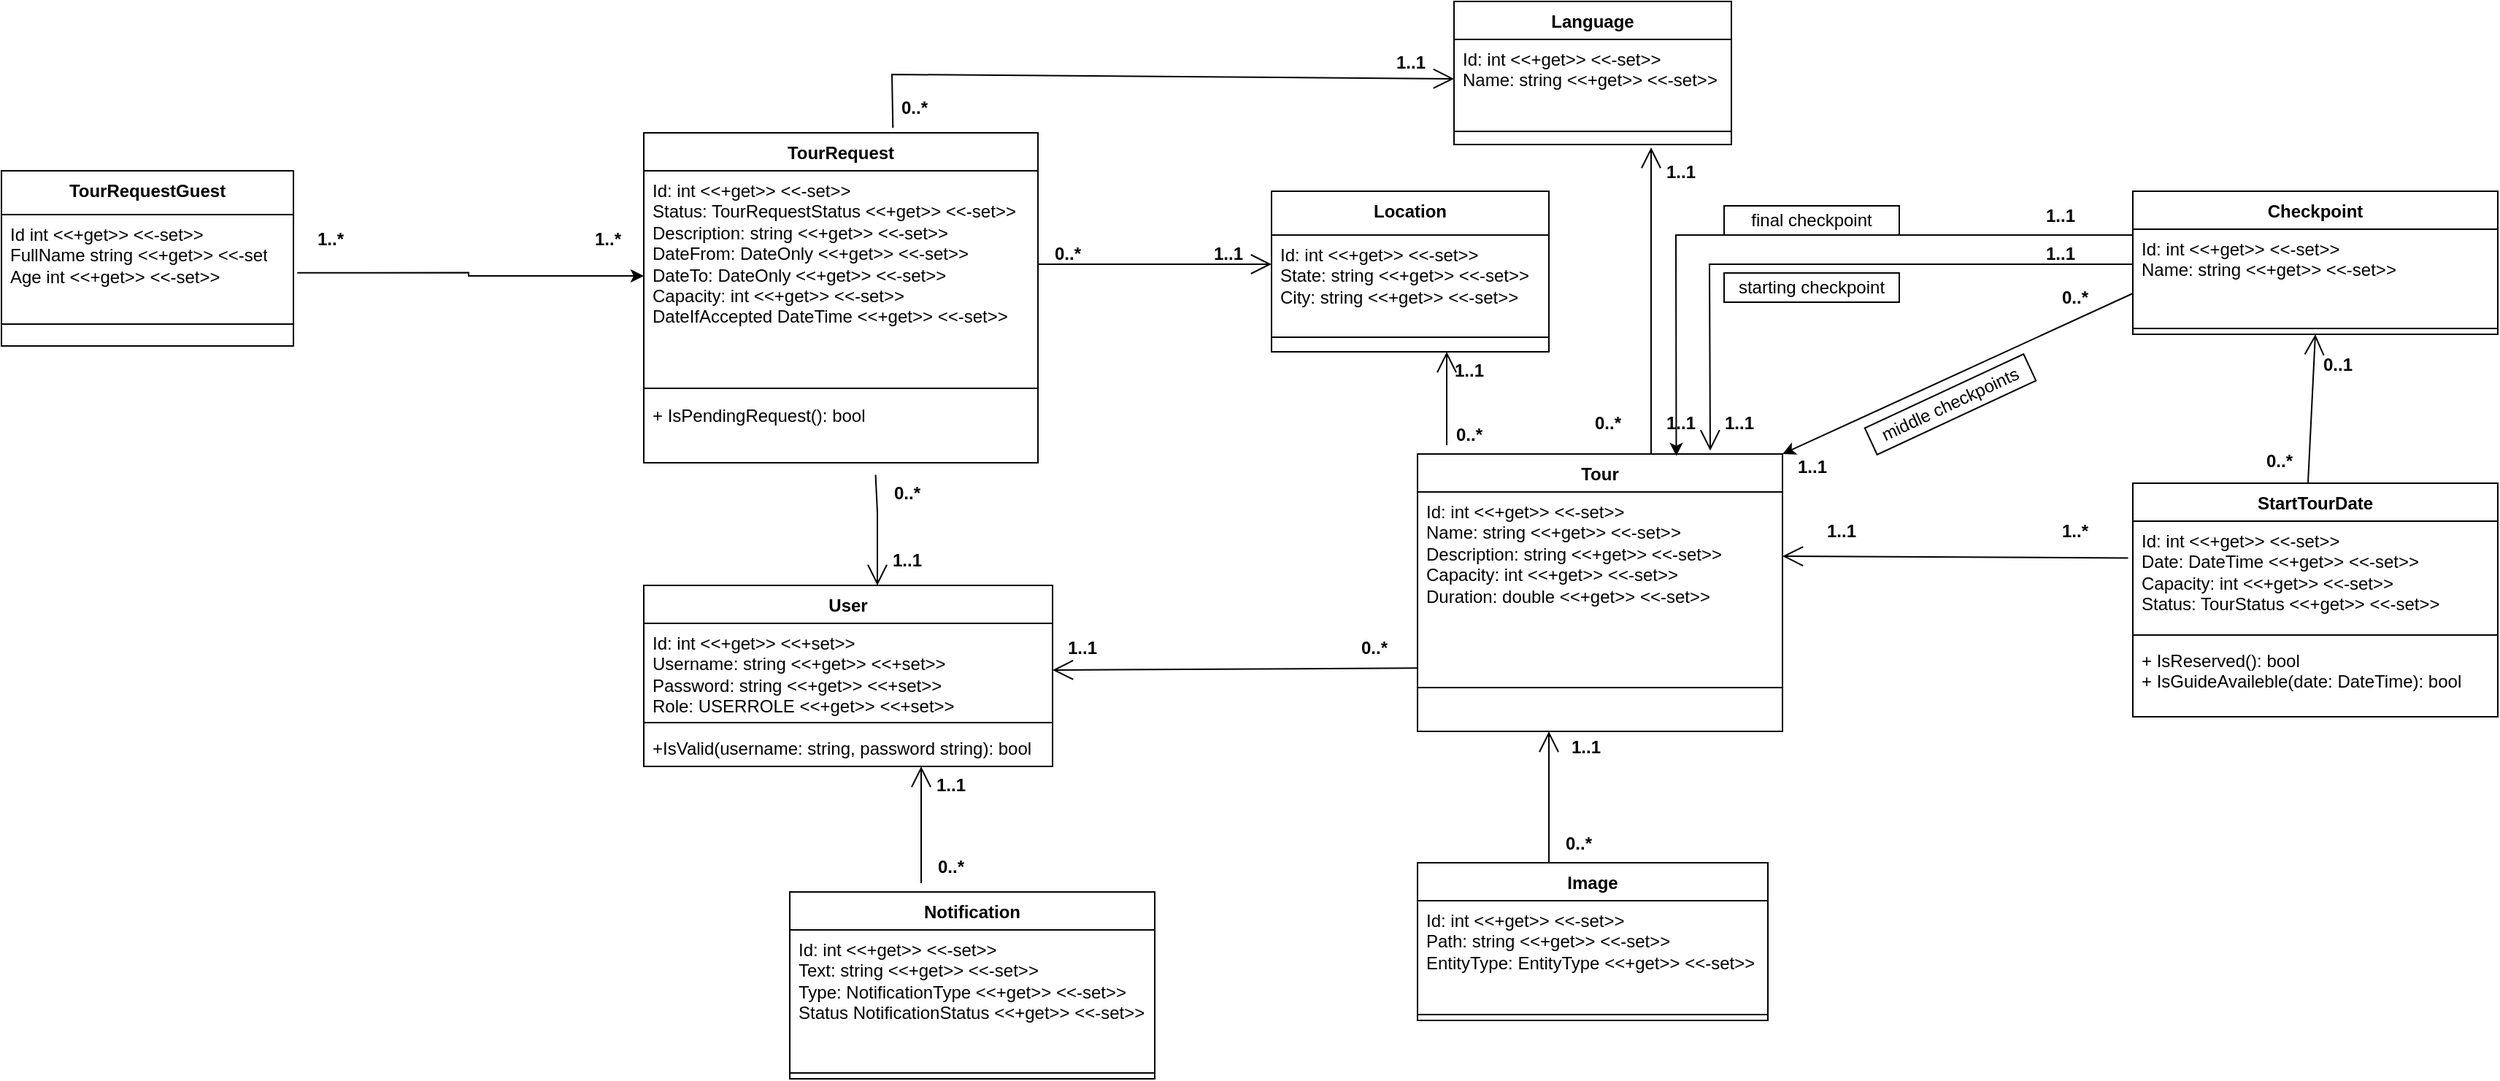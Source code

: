 <mxfile version="24.4.4" type="device">
  <diagram name="Page-1" id="aLK2EtwqIBLNMAW_Ixiz">
    <mxGraphModel dx="1050" dy="565" grid="1" gridSize="10" guides="1" tooltips="1" connect="1" arrows="1" fold="1" page="1" pageScale="1" pageWidth="850" pageHeight="1100" math="0" shadow="0">
      <root>
        <mxCell id="0" />
        <mxCell id="1" parent="0" />
        <mxCell id="olXGTWplX5SWxk2ICUcy-3" value="TourRequest&lt;div&gt;&lt;br&gt;&lt;/div&gt;" style="swimlane;fontStyle=1;align=center;verticalAlign=top;childLayout=stackLayout;horizontal=1;startSize=26;horizontalStack=0;resizeParent=1;resizeParentMax=0;resizeLast=0;collapsible=1;marginBottom=0;whiteSpace=wrap;html=1;" parent="1" vertex="1">
          <mxGeometry x="590" y="190" width="270" height="226" as="geometry" />
        </mxCell>
        <mxCell id="olXGTWplX5SWxk2ICUcy-4" value="Id: int &amp;lt;&amp;lt;+get&amp;gt;&amp;gt; &amp;lt;&amp;lt;-set&amp;gt;&amp;gt;&lt;div&gt;Status: TourRequestStatus &amp;lt;&amp;lt;+get&amp;gt;&amp;gt; &amp;lt;&amp;lt;-set&amp;gt;&amp;gt;&lt;/div&gt;&lt;div&gt;&lt;span style=&quot;background-color: initial;&quot;&gt;Description: string&amp;nbsp;&lt;/span&gt;&lt;span style=&quot;background-color: initial;&quot;&gt;&amp;lt;&amp;lt;+get&amp;gt;&amp;gt; &amp;lt;&amp;lt;-set&amp;gt;&amp;gt;&lt;/span&gt;&lt;/div&gt;&lt;div&gt;&lt;span style=&quot;background-color: initial;&quot;&gt;DateFrom: DateOnly&amp;nbsp;&lt;/span&gt;&lt;span style=&quot;background-color: initial;&quot;&gt;&amp;lt;&amp;lt;+get&amp;gt;&amp;gt; &amp;lt;&amp;lt;-set&amp;gt;&amp;gt;&lt;/span&gt;&lt;/div&gt;&lt;div&gt;&lt;span style=&quot;background-color: initial;&quot;&gt;DateTo: DateOnly&amp;nbsp;&lt;/span&gt;&lt;span style=&quot;background-color: initial;&quot;&gt;&amp;lt;&amp;lt;+get&amp;gt;&amp;gt; &amp;lt;&amp;lt;-set&amp;gt;&amp;gt;&lt;/span&gt;&lt;/div&gt;&lt;div&gt;&lt;span style=&quot;background-color: initial;&quot;&gt;Capacity: int&amp;nbsp;&lt;/span&gt;&lt;span style=&quot;background-color: initial;&quot;&gt;&amp;lt;&amp;lt;+get&amp;gt;&amp;gt; &amp;lt;&amp;lt;-set&amp;gt;&amp;gt;&lt;/span&gt;&lt;/div&gt;&lt;div&gt;&lt;span style=&quot;background-color: initial;&quot;&gt;DateIfAccepted DateTime &amp;lt;&amp;lt;+get&amp;gt;&amp;gt; &amp;lt;&amp;lt;-set&amp;gt;&amp;gt;&lt;/span&gt;&lt;/div&gt;" style="text;strokeColor=none;fillColor=none;align=left;verticalAlign=top;spacingLeft=4;spacingRight=4;overflow=hidden;rotatable=0;points=[[0,0.5],[1,0.5]];portConstraint=eastwest;whiteSpace=wrap;html=1;" parent="olXGTWplX5SWxk2ICUcy-3" vertex="1">
          <mxGeometry y="26" width="270" height="144" as="geometry" />
        </mxCell>
        <mxCell id="olXGTWplX5SWxk2ICUcy-5" value="" style="line;strokeWidth=1;fillColor=none;align=left;verticalAlign=middle;spacingTop=-1;spacingLeft=3;spacingRight=3;rotatable=0;labelPosition=right;points=[];portConstraint=eastwest;strokeColor=inherit;" parent="olXGTWplX5SWxk2ICUcy-3" vertex="1">
          <mxGeometry y="170" width="270" height="10" as="geometry" />
        </mxCell>
        <mxCell id="olXGTWplX5SWxk2ICUcy-6" value="+ IsPendingRequest(): bool" style="text;strokeColor=none;fillColor=none;align=left;verticalAlign=top;spacingLeft=4;spacingRight=4;overflow=hidden;rotatable=0;points=[[0,0.5],[1,0.5]];portConstraint=eastwest;whiteSpace=wrap;html=1;" parent="olXGTWplX5SWxk2ICUcy-3" vertex="1">
          <mxGeometry y="180" width="270" height="46" as="geometry" />
        </mxCell>
        <mxCell id="olXGTWplX5SWxk2ICUcy-10" value="Location" style="swimlane;fontStyle=1;align=center;verticalAlign=top;childLayout=stackLayout;horizontal=1;startSize=30;horizontalStack=0;resizeParent=1;resizeParentMax=0;resizeLast=0;collapsible=1;marginBottom=0;whiteSpace=wrap;html=1;" parent="1" vertex="1">
          <mxGeometry x="1020" y="230" width="190" height="110" as="geometry">
            <mxRectangle x="1070" y="330" width="90" height="30" as="alternateBounds" />
          </mxGeometry>
        </mxCell>
        <mxCell id="olXGTWplX5SWxk2ICUcy-11" value="Id: int &amp;lt;&amp;lt;+get&amp;gt;&amp;gt; &amp;lt;&amp;lt;-set&amp;gt;&amp;gt;&lt;div&gt;State: string&amp;nbsp;&lt;span style=&quot;background-color: initial;&quot;&gt;&amp;lt;&amp;lt;+get&amp;gt;&amp;gt; &amp;lt;&amp;lt;-set&amp;gt;&amp;gt;&lt;/span&gt;&lt;/div&gt;&lt;div&gt;&lt;span style=&quot;background-color: initial;&quot;&gt;City: string&amp;nbsp;&lt;/span&gt;&lt;span style=&quot;background-color: initial;&quot;&gt;&amp;lt;&amp;lt;+get&amp;gt;&amp;gt; &amp;lt;&amp;lt;-set&amp;gt;&amp;gt;&lt;/span&gt;&lt;/div&gt;" style="text;strokeColor=none;fillColor=none;align=left;verticalAlign=top;spacingLeft=4;spacingRight=4;overflow=hidden;rotatable=0;points=[[0,0.5],[1,0.5]];portConstraint=eastwest;whiteSpace=wrap;html=1;" parent="olXGTWplX5SWxk2ICUcy-10" vertex="1">
          <mxGeometry y="30" width="190" height="60" as="geometry" />
        </mxCell>
        <mxCell id="olXGTWplX5SWxk2ICUcy-12" value="" style="line;strokeWidth=1;fillColor=none;align=left;verticalAlign=middle;spacingTop=-1;spacingLeft=3;spacingRight=3;rotatable=0;labelPosition=right;points=[];portConstraint=eastwest;strokeColor=inherit;" parent="olXGTWplX5SWxk2ICUcy-10" vertex="1">
          <mxGeometry y="90" width="190" height="20" as="geometry" />
        </mxCell>
        <mxCell id="olXGTWplX5SWxk2ICUcy-18" value="Language" style="swimlane;fontStyle=1;align=center;verticalAlign=top;childLayout=stackLayout;horizontal=1;startSize=26;horizontalStack=0;resizeParent=1;resizeParentMax=0;resizeLast=0;collapsible=1;marginBottom=0;whiteSpace=wrap;html=1;" parent="1" vertex="1">
          <mxGeometry x="1145" y="100" width="190" height="98" as="geometry" />
        </mxCell>
        <mxCell id="olXGTWplX5SWxk2ICUcy-19" value="Id: int &amp;lt;&amp;lt;+get&amp;gt;&amp;gt; &amp;lt;&amp;lt;-set&amp;gt;&amp;gt;&lt;div&gt;Name: string&amp;nbsp;&lt;span style=&quot;background-color: initial;&quot;&gt;&amp;lt;&amp;lt;+get&amp;gt;&amp;gt; &amp;lt;&amp;lt;-set&amp;gt;&amp;gt;&lt;/span&gt;&lt;/div&gt;" style="text;strokeColor=none;fillColor=none;align=left;verticalAlign=top;spacingLeft=4;spacingRight=4;overflow=hidden;rotatable=0;points=[[0,0.5],[1,0.5]];portConstraint=eastwest;whiteSpace=wrap;html=1;" parent="olXGTWplX5SWxk2ICUcy-18" vertex="1">
          <mxGeometry y="26" width="190" height="54" as="geometry" />
        </mxCell>
        <mxCell id="olXGTWplX5SWxk2ICUcy-20" value="" style="line;strokeWidth=1;fillColor=none;align=left;verticalAlign=middle;spacingTop=-1;spacingLeft=3;spacingRight=3;rotatable=0;labelPosition=right;points=[];portConstraint=eastwest;strokeColor=inherit;" parent="olXGTWplX5SWxk2ICUcy-18" vertex="1">
          <mxGeometry y="80" width="190" height="18" as="geometry" />
        </mxCell>
        <mxCell id="olXGTWplX5SWxk2ICUcy-22" value="Notification" style="swimlane;fontStyle=1;align=center;verticalAlign=top;childLayout=stackLayout;horizontal=1;startSize=26;horizontalStack=0;resizeParent=1;resizeParentMax=0;resizeLast=0;collapsible=1;marginBottom=0;whiteSpace=wrap;html=1;" parent="1" vertex="1">
          <mxGeometry x="690" y="710" width="250" height="128" as="geometry" />
        </mxCell>
        <mxCell id="olXGTWplX5SWxk2ICUcy-23" value="Id: int &amp;lt;&amp;lt;+get&amp;gt;&amp;gt; &amp;lt;&amp;lt;-set&amp;gt;&amp;gt;&lt;div&gt;&lt;span style=&quot;background-color: initial;&quot;&gt;Text: string&amp;nbsp;&lt;/span&gt;&lt;span style=&quot;background-color: initial;&quot;&gt;&amp;lt;&amp;lt;+get&amp;gt;&amp;gt; &amp;lt;&amp;lt;-set&amp;gt;&amp;gt;&lt;/span&gt;&lt;br&gt;&lt;/div&gt;&lt;div&gt;&lt;span style=&quot;background-color: initial;&quot;&gt;Type: NotificationType&amp;nbsp;&lt;/span&gt;&lt;span style=&quot;background-color: initial;&quot;&gt;&amp;lt;&amp;lt;+get&amp;gt;&amp;gt; &amp;lt;&amp;lt;-set&amp;gt;&amp;gt;&lt;/span&gt;&lt;/div&gt;&lt;div&gt;Status NotificationStatus &amp;lt;&amp;lt;+get&amp;gt;&amp;gt; &amp;lt;&amp;lt;-set&amp;gt;&amp;gt;&lt;/div&gt;" style="text;strokeColor=none;fillColor=none;align=left;verticalAlign=top;spacingLeft=4;spacingRight=4;overflow=hidden;rotatable=0;points=[[0,0.5],[1,0.5]];portConstraint=eastwest;whiteSpace=wrap;html=1;" parent="olXGTWplX5SWxk2ICUcy-22" vertex="1">
          <mxGeometry y="26" width="250" height="94" as="geometry" />
        </mxCell>
        <mxCell id="olXGTWplX5SWxk2ICUcy-93" value="" style="line;strokeWidth=1;fillColor=none;align=left;verticalAlign=middle;spacingTop=-1;spacingLeft=3;spacingRight=3;rotatable=0;labelPosition=right;points=[];portConstraint=eastwest;strokeColor=inherit;" parent="olXGTWplX5SWxk2ICUcy-22" vertex="1">
          <mxGeometry y="120" width="250" height="8" as="geometry" />
        </mxCell>
        <mxCell id="olXGTWplX5SWxk2ICUcy-26" value="StartTourDate" style="swimlane;fontStyle=1;align=center;verticalAlign=top;childLayout=stackLayout;horizontal=1;startSize=26;horizontalStack=0;resizeParent=1;resizeParentMax=0;resizeLast=0;collapsible=1;marginBottom=0;whiteSpace=wrap;html=1;" parent="1" vertex="1">
          <mxGeometry x="1610" y="430" width="250" height="160" as="geometry" />
        </mxCell>
        <mxCell id="olXGTWplX5SWxk2ICUcy-27" value="Id: int &amp;lt;&amp;lt;+get&amp;gt;&amp;gt; &amp;lt;&amp;lt;-set&amp;gt;&amp;gt;&lt;div&gt;Date: DateTime&amp;nbsp;&lt;span style=&quot;background-color: initial;&quot;&gt;&amp;lt;&amp;lt;+get&amp;gt;&amp;gt; &amp;lt;&amp;lt;-set&amp;gt;&amp;gt;&lt;/span&gt;&lt;/div&gt;&lt;div&gt;&lt;span style=&quot;background-color: initial;&quot;&gt;Capacity: int&amp;nbsp;&lt;/span&gt;&lt;span style=&quot;background-color: initial;&quot;&gt;&amp;lt;&amp;lt;+get&amp;gt;&amp;gt; &amp;lt;&amp;lt;-set&amp;gt;&amp;gt;&lt;/span&gt;&lt;br&gt;&lt;/div&gt;&lt;div&gt;&lt;span style=&quot;background-color: initial;&quot;&gt;Status: TourStatus&amp;nbsp;&lt;/span&gt;&lt;span style=&quot;background-color: initial;&quot;&gt;&amp;lt;&amp;lt;+get&amp;gt;&amp;gt; &amp;lt;&amp;lt;-set&amp;gt;&amp;gt;&lt;/span&gt;&lt;/div&gt;&lt;div&gt;&lt;br&gt;&lt;/div&gt;" style="text;strokeColor=none;fillColor=none;align=left;verticalAlign=top;spacingLeft=4;spacingRight=4;overflow=hidden;rotatable=0;points=[[0,0.5],[1,0.5]];portConstraint=eastwest;whiteSpace=wrap;html=1;" parent="olXGTWplX5SWxk2ICUcy-26" vertex="1">
          <mxGeometry y="26" width="250" height="74" as="geometry" />
        </mxCell>
        <mxCell id="olXGTWplX5SWxk2ICUcy-28" value="" style="line;strokeWidth=1;fillColor=none;align=left;verticalAlign=middle;spacingTop=-1;spacingLeft=3;spacingRight=3;rotatable=0;labelPosition=right;points=[];portConstraint=eastwest;strokeColor=inherit;" parent="olXGTWplX5SWxk2ICUcy-26" vertex="1">
          <mxGeometry y="100" width="250" height="8" as="geometry" />
        </mxCell>
        <mxCell id="olXGTWplX5SWxk2ICUcy-29" value="+ IsReserved(): bool&lt;div&gt;+ IsGuideAvaileble(date: DateTime): bool&lt;/div&gt;" style="text;strokeColor=none;fillColor=none;align=left;verticalAlign=top;spacingLeft=4;spacingRight=4;overflow=hidden;rotatable=0;points=[[0,0.5],[1,0.5]];portConstraint=eastwest;whiteSpace=wrap;html=1;" parent="olXGTWplX5SWxk2ICUcy-26" vertex="1">
          <mxGeometry y="108" width="250" height="52" as="geometry" />
        </mxCell>
        <mxCell id="olXGTWplX5SWxk2ICUcy-30" value="Tour" style="swimlane;fontStyle=1;align=center;verticalAlign=top;childLayout=stackLayout;horizontal=1;startSize=26;horizontalStack=0;resizeParent=1;resizeParentMax=0;resizeLast=0;collapsible=1;marginBottom=0;whiteSpace=wrap;html=1;" parent="1" vertex="1">
          <mxGeometry x="1120" y="410" width="250" height="190" as="geometry" />
        </mxCell>
        <mxCell id="olXGTWplX5SWxk2ICUcy-31" value="Id: int &amp;lt;&amp;lt;+get&amp;gt;&amp;gt; &amp;lt;&amp;lt;-set&amp;gt;&amp;gt;&lt;div&gt;Name: string&amp;nbsp;&lt;span style=&quot;background-color: initial;&quot;&gt;&amp;lt;&amp;lt;+get&amp;gt;&amp;gt; &amp;lt;&amp;lt;-set&amp;gt;&amp;gt;&lt;/span&gt;&lt;/div&gt;&lt;div&gt;&lt;span style=&quot;background-color: initial;&quot;&gt;Description: string&amp;nbsp;&lt;/span&gt;&lt;span style=&quot;background-color: initial;&quot;&gt;&amp;lt;&amp;lt;+get&amp;gt;&amp;gt; &amp;lt;&amp;lt;-set&amp;gt;&amp;gt;&lt;/span&gt;&lt;br&gt;&lt;/div&gt;&lt;div&gt;&lt;span style=&quot;background-color: initial;&quot;&gt;Capacity: int&amp;nbsp;&lt;/span&gt;&lt;span style=&quot;background-color: initial;&quot;&gt;&amp;lt;&amp;lt;+get&amp;gt;&amp;gt; &amp;lt;&amp;lt;-set&amp;gt;&amp;gt;&lt;/span&gt;&lt;br&gt;&lt;/div&gt;&lt;div&gt;&lt;span style=&quot;background-color: initial;&quot;&gt;Duration: double&amp;nbsp;&lt;/span&gt;&lt;span style=&quot;background-color: initial;&quot;&gt;&amp;lt;&amp;lt;+get&amp;gt;&amp;gt; &amp;lt;&amp;lt;-set&amp;gt;&amp;gt;&lt;/span&gt;&lt;/div&gt;" style="text;strokeColor=none;fillColor=none;align=left;verticalAlign=top;spacingLeft=4;spacingRight=4;overflow=hidden;rotatable=0;points=[[0,0.5],[1,0.5]];portConstraint=eastwest;whiteSpace=wrap;html=1;" parent="olXGTWplX5SWxk2ICUcy-30" vertex="1">
          <mxGeometry y="26" width="250" height="104" as="geometry" />
        </mxCell>
        <mxCell id="olXGTWplX5SWxk2ICUcy-32" value="" style="line;strokeWidth=1;fillColor=none;align=left;verticalAlign=middle;spacingTop=-1;spacingLeft=3;spacingRight=3;rotatable=0;labelPosition=right;points=[];portConstraint=eastwest;strokeColor=inherit;" parent="olXGTWplX5SWxk2ICUcy-30" vertex="1">
          <mxGeometry y="130" width="250" height="60" as="geometry" />
        </mxCell>
        <mxCell id="olXGTWplX5SWxk2ICUcy-34" value="Checkpoint" style="swimlane;fontStyle=1;align=center;verticalAlign=top;childLayout=stackLayout;horizontal=1;startSize=26;horizontalStack=0;resizeParent=1;resizeParentMax=0;resizeLast=0;collapsible=1;marginBottom=0;whiteSpace=wrap;html=1;" parent="1" vertex="1">
          <mxGeometry x="1610" y="230" width="250" height="98" as="geometry" />
        </mxCell>
        <mxCell id="4-dUOkzipDhKcFiqQjj0-8" value="" style="endArrow=classic;html=1;rounded=0;entryX=1;entryY=0;entryDx=0;entryDy=0;" edge="1" parent="olXGTWplX5SWxk2ICUcy-34" target="olXGTWplX5SWxk2ICUcy-30">
          <mxGeometry width="50" height="50" relative="1" as="geometry">
            <mxPoint y="70" as="sourcePoint" />
            <mxPoint x="50" y="20" as="targetPoint" />
          </mxGeometry>
        </mxCell>
        <mxCell id="olXGTWplX5SWxk2ICUcy-35" value="Id: int &amp;lt;&amp;lt;+get&amp;gt;&amp;gt; &amp;lt;&amp;lt;-set&amp;gt;&amp;gt;&lt;div&gt;Name: string&amp;nbsp;&lt;span style=&quot;background-color: initial;&quot;&gt;&amp;lt;&amp;lt;+get&amp;gt;&amp;gt; &amp;lt;&amp;lt;-set&amp;gt;&amp;gt;&lt;/span&gt;&lt;/div&gt;&lt;div&gt;&lt;br&gt;&lt;/div&gt;" style="text;strokeColor=none;fillColor=none;align=left;verticalAlign=top;spacingLeft=4;spacingRight=4;overflow=hidden;rotatable=0;points=[[0,0.5],[1,0.5]];portConstraint=eastwest;whiteSpace=wrap;html=1;" parent="olXGTWplX5SWxk2ICUcy-34" vertex="1">
          <mxGeometry y="26" width="250" height="64" as="geometry" />
        </mxCell>
        <mxCell id="olXGTWplX5SWxk2ICUcy-36" value="" style="line;strokeWidth=1;fillColor=none;align=left;verticalAlign=middle;spacingTop=-1;spacingLeft=3;spacingRight=3;rotatable=0;labelPosition=right;points=[];portConstraint=eastwest;strokeColor=inherit;" parent="olXGTWplX5SWxk2ICUcy-34" vertex="1">
          <mxGeometry y="90" width="250" height="8" as="geometry" />
        </mxCell>
        <mxCell id="olXGTWplX5SWxk2ICUcy-38" value="Image" style="swimlane;fontStyle=1;align=center;verticalAlign=top;childLayout=stackLayout;horizontal=1;startSize=26;horizontalStack=0;resizeParent=1;resizeParentMax=0;resizeLast=0;collapsible=1;marginBottom=0;whiteSpace=wrap;html=1;" parent="1" vertex="1">
          <mxGeometry x="1120" y="690" width="240" height="108" as="geometry" />
        </mxCell>
        <mxCell id="olXGTWplX5SWxk2ICUcy-39" value="Id: int &amp;lt;&amp;lt;+get&amp;gt;&amp;gt; &amp;lt;&amp;lt;-set&amp;gt;&amp;gt;&lt;div&gt;Path: string&amp;nbsp;&lt;span style=&quot;background-color: initial;&quot;&gt;&amp;lt;&amp;lt;+get&amp;gt;&amp;gt; &amp;lt;&amp;lt;-set&amp;gt;&amp;gt;&lt;/span&gt;&lt;/div&gt;&lt;div&gt;&lt;span style=&quot;background-color: initial;&quot;&gt;EntityType: EntityType&amp;nbsp;&lt;/span&gt;&lt;span style=&quot;background-color: initial;&quot;&gt;&amp;lt;&amp;lt;+get&amp;gt;&amp;gt; &amp;lt;&amp;lt;-set&amp;gt;&amp;gt;&lt;/span&gt;&lt;br&gt;&lt;/div&gt;" style="text;strokeColor=none;fillColor=none;align=left;verticalAlign=top;spacingLeft=4;spacingRight=4;overflow=hidden;rotatable=0;points=[[0,0.5],[1,0.5]];portConstraint=eastwest;whiteSpace=wrap;html=1;" parent="olXGTWplX5SWxk2ICUcy-38" vertex="1">
          <mxGeometry y="26" width="240" height="74" as="geometry" />
        </mxCell>
        <mxCell id="olXGTWplX5SWxk2ICUcy-40" value="" style="line;strokeWidth=1;fillColor=none;align=left;verticalAlign=middle;spacingTop=-1;spacingLeft=3;spacingRight=3;rotatable=0;labelPosition=right;points=[];portConstraint=eastwest;strokeColor=inherit;" parent="olXGTWplX5SWxk2ICUcy-38" vertex="1">
          <mxGeometry y="100" width="240" height="8" as="geometry" />
        </mxCell>
        <mxCell id="olXGTWplX5SWxk2ICUcy-42" value="User" style="swimlane;fontStyle=1;align=center;verticalAlign=top;childLayout=stackLayout;horizontal=1;startSize=26;horizontalStack=0;resizeParent=1;resizeParentMax=0;resizeLast=0;collapsible=1;marginBottom=0;whiteSpace=wrap;html=1;" parent="1" vertex="1">
          <mxGeometry x="590" y="500" width="280" height="124" as="geometry" />
        </mxCell>
        <mxCell id="olXGTWplX5SWxk2ICUcy-43" value="Id: int &amp;lt;&amp;lt;+get&amp;gt;&amp;gt; &amp;lt;&amp;lt;+set&amp;gt;&amp;gt;&lt;div&gt;Username: string&amp;nbsp;&lt;span style=&quot;background-color: initial;&quot;&gt;&amp;lt;&amp;lt;+get&amp;gt;&amp;gt; &amp;lt;&amp;lt;+set&amp;gt;&amp;gt;&lt;/span&gt;&lt;/div&gt;&lt;div&gt;&lt;span style=&quot;background-color: initial;&quot;&gt;Password: string&amp;nbsp;&lt;/span&gt;&lt;span style=&quot;background-color: initial;&quot;&gt;&amp;lt;&amp;lt;+get&amp;gt;&amp;gt; &amp;lt;&amp;lt;+set&amp;gt;&amp;gt;&lt;/span&gt;&lt;/div&gt;&lt;div&gt;&lt;span style=&quot;background-color: initial;&quot;&gt;Role: USERROLE&amp;nbsp;&lt;/span&gt;&lt;span style=&quot;background-color: initial;&quot;&gt;&amp;lt;&amp;lt;+get&amp;gt;&amp;gt; &amp;lt;&amp;lt;+set&amp;gt;&amp;gt;&lt;/span&gt;&lt;/div&gt;" style="text;strokeColor=none;fillColor=none;align=left;verticalAlign=top;spacingLeft=4;spacingRight=4;overflow=hidden;rotatable=0;points=[[0,0.5],[1,0.5]];portConstraint=eastwest;whiteSpace=wrap;html=1;" parent="olXGTWplX5SWxk2ICUcy-42" vertex="1">
          <mxGeometry y="26" width="280" height="64" as="geometry" />
        </mxCell>
        <mxCell id="olXGTWplX5SWxk2ICUcy-44" value="" style="line;strokeWidth=1;fillColor=none;align=left;verticalAlign=middle;spacingTop=-1;spacingLeft=3;spacingRight=3;rotatable=0;labelPosition=right;points=[];portConstraint=eastwest;strokeColor=inherit;" parent="olXGTWplX5SWxk2ICUcy-42" vertex="1">
          <mxGeometry y="90" width="280" height="8" as="geometry" />
        </mxCell>
        <mxCell id="olXGTWplX5SWxk2ICUcy-45" value="+IsValid(username: string, password string): bool" style="text;strokeColor=none;fillColor=none;align=left;verticalAlign=top;spacingLeft=4;spacingRight=4;overflow=hidden;rotatable=0;points=[[0,0.5],[1,0.5]];portConstraint=eastwest;whiteSpace=wrap;html=1;" parent="olXGTWplX5SWxk2ICUcy-42" vertex="1">
          <mxGeometry y="98" width="280" height="26" as="geometry" />
        </mxCell>
        <mxCell id="olXGTWplX5SWxk2ICUcy-52" value="" style="group" parent="1" vertex="1" connectable="0">
          <mxGeometry x="830" y="260" width="200" height="26" as="geometry" />
        </mxCell>
        <mxCell id="olXGTWplX5SWxk2ICUcy-50" value="" style="endArrow=open;endFill=1;endSize=12;html=1;rounded=0;" parent="olXGTWplX5SWxk2ICUcy-52" edge="1">
          <mxGeometry width="160" relative="1" as="geometry">
            <mxPoint x="30" y="20" as="sourcePoint" />
            <mxPoint x="190" y="20" as="targetPoint" />
          </mxGeometry>
        </mxCell>
        <mxCell id="olXGTWplX5SWxk2ICUcy-51" value="0..*" style="text;align=center;fontStyle=1;verticalAlign=middle;spacingLeft=3;spacingRight=3;strokeColor=none;rotatable=0;points=[[0,0.5],[1,0.5]];portConstraint=eastwest;html=1;" parent="olXGTWplX5SWxk2ICUcy-52" vertex="1">
          <mxGeometry x="10" width="80" height="26" as="geometry" />
        </mxCell>
        <mxCell id="olXGTWplX5SWxk2ICUcy-53" value="1..1" style="text;align=center;fontStyle=1;verticalAlign=middle;spacingLeft=3;spacingRight=3;strokeColor=none;rotatable=0;points=[[0,0.5],[1,0.5]];portConstraint=eastwest;html=1;" parent="olXGTWplX5SWxk2ICUcy-52" vertex="1">
          <mxGeometry x="120" width="80" height="26" as="geometry" />
        </mxCell>
        <mxCell id="olXGTWplX5SWxk2ICUcy-57" value="1..1" style="text;align=center;fontStyle=1;verticalAlign=middle;spacingLeft=3;spacingRight=3;strokeColor=none;rotatable=0;points=[[0,0.5],[1,0.5]];portConstraint=eastwest;html=1;" parent="1" vertex="1">
          <mxGeometry x="1120" y="340" width="70" height="26" as="geometry" />
        </mxCell>
        <mxCell id="olXGTWplX5SWxk2ICUcy-58" value="0..*" style="text;align=center;fontStyle=1;verticalAlign=middle;spacingLeft=3;spacingRight=3;strokeColor=none;rotatable=0;points=[[0,0.5],[1,0.5]];portConstraint=eastwest;html=1;" parent="1" vertex="1">
          <mxGeometry x="1120" y="384" width="70" height="26" as="geometry" />
        </mxCell>
        <mxCell id="olXGTWplX5SWxk2ICUcy-63" value="" style="endArrow=open;endFill=1;endSize=12;html=1;rounded=0;" parent="1" edge="1">
          <mxGeometry width="160" relative="1" as="geometry">
            <mxPoint x="1210" y="690" as="sourcePoint" />
            <mxPoint x="1210" y="600" as="targetPoint" />
            <Array as="points">
              <mxPoint x="1210" y="650" />
            </Array>
          </mxGeometry>
        </mxCell>
        <mxCell id="olXGTWplX5SWxk2ICUcy-67" value="" style="endArrow=open;endFill=1;endSize=12;html=1;rounded=0;" parent="1" edge="1">
          <mxGeometry width="160" relative="1" as="geometry">
            <mxPoint x="780" y="704" as="sourcePoint" />
            <mxPoint x="780" y="624" as="targetPoint" />
            <Array as="points">
              <mxPoint x="780" y="664" />
            </Array>
          </mxGeometry>
        </mxCell>
        <mxCell id="olXGTWplX5SWxk2ICUcy-68" value="" style="endArrow=open;endFill=1;endSize=12;html=1;rounded=0;exitX=0.588;exitY=1.179;exitDx=0;exitDy=0;exitPerimeter=0;" parent="1" source="olXGTWplX5SWxk2ICUcy-6" edge="1">
          <mxGeometry width="160" relative="1" as="geometry">
            <mxPoint x="760" y="420" as="sourcePoint" />
            <mxPoint x="750" y="500" as="targetPoint" />
            <Array as="points">
              <mxPoint x="750" y="450" />
            </Array>
          </mxGeometry>
        </mxCell>
        <mxCell id="olXGTWplX5SWxk2ICUcy-70" value="" style="endArrow=open;endFill=1;endSize=12;html=1;rounded=0;entryX=1;entryY=0.5;entryDx=0;entryDy=0;exitX=0.879;exitY=1.024;exitDx=0;exitDy=0;exitPerimeter=0;" parent="1" source="olXGTWplX5SWxk2ICUcy-90" target="olXGTWplX5SWxk2ICUcy-43" edge="1">
          <mxGeometry width="160" relative="1" as="geometry">
            <mxPoint x="1114" y="560" as="sourcePoint" />
            <mxPoint x="1110" y="460" as="targetPoint" />
          </mxGeometry>
        </mxCell>
        <mxCell id="olXGTWplX5SWxk2ICUcy-71" value="" style="endArrow=open;endFill=1;endSize=12;html=1;rounded=0;" parent="1" edge="1">
          <mxGeometry width="160" relative="1" as="geometry">
            <mxPoint x="1140" y="404" as="sourcePoint" />
            <mxPoint x="1140" y="340" as="targetPoint" />
          </mxGeometry>
        </mxCell>
        <mxCell id="olXGTWplX5SWxk2ICUcy-72" value="" style="endArrow=open;endFill=1;endSize=12;html=1;rounded=0;exitX=0.64;exitY=0;exitDx=0;exitDy=0;exitPerimeter=0;" parent="1" source="olXGTWplX5SWxk2ICUcy-30" edge="1">
          <mxGeometry width="160" relative="1" as="geometry">
            <mxPoint x="1275" y="390" as="sourcePoint" />
            <mxPoint x="1280" y="200" as="targetPoint" />
          </mxGeometry>
        </mxCell>
        <mxCell id="olXGTWplX5SWxk2ICUcy-73" value="" style="endArrow=open;endFill=1;endSize=12;html=1;rounded=0;exitX=0.632;exitY=-0.015;exitDx=0;exitDy=0;exitPerimeter=0;entryX=0;entryY=0.5;entryDx=0;entryDy=0;" parent="1" source="olXGTWplX5SWxk2ICUcy-3" target="olXGTWplX5SWxk2ICUcy-19" edge="1">
          <mxGeometry width="160" relative="1" as="geometry">
            <mxPoint x="650" y="90" as="sourcePoint" />
            <mxPoint x="1120" y="140" as="targetPoint" />
            <Array as="points">
              <mxPoint x="760" y="150" />
            </Array>
          </mxGeometry>
        </mxCell>
        <mxCell id="olXGTWplX5SWxk2ICUcy-74" value="" style="endArrow=open;endFill=1;endSize=12;html=1;rounded=0;exitX=0.48;exitY=-0.004;exitDx=0;exitDy=0;exitPerimeter=0;entryX=0.5;entryY=1;entryDx=0;entryDy=0;" parent="1" source="olXGTWplX5SWxk2ICUcy-26" target="olXGTWplX5SWxk2ICUcy-34" edge="1">
          <mxGeometry width="160" relative="1" as="geometry">
            <mxPoint x="1600" y="416" as="sourcePoint" />
            <mxPoint x="1600" y="330" as="targetPoint" />
          </mxGeometry>
        </mxCell>
        <mxCell id="olXGTWplX5SWxk2ICUcy-75" value="" style="endArrow=open;endFill=1;endSize=12;html=1;rounded=0;entryX=0.802;entryY=-0.012;entryDx=0;entryDy=0;entryPerimeter=0;exitX=0;exitY=0.375;exitDx=0;exitDy=0;exitPerimeter=0;" parent="1" source="olXGTWplX5SWxk2ICUcy-35" target="olXGTWplX5SWxk2ICUcy-30" edge="1">
          <mxGeometry width="160" relative="1" as="geometry">
            <mxPoint x="1320" y="340" as="sourcePoint" />
            <mxPoint x="1480" y="340" as="targetPoint" />
            <Array as="points">
              <mxPoint x="1320" y="280" />
            </Array>
          </mxGeometry>
        </mxCell>
        <mxCell id="olXGTWplX5SWxk2ICUcy-76" value="" style="endArrow=open;endFill=1;endSize=12;html=1;rounded=0;exitX=-0.013;exitY=0.341;exitDx=0;exitDy=0;exitPerimeter=0;" parent="1" source="olXGTWplX5SWxk2ICUcy-27" edge="1">
          <mxGeometry width="160" relative="1" as="geometry">
            <mxPoint x="1440" y="480" as="sourcePoint" />
            <mxPoint x="1370" y="480" as="targetPoint" />
          </mxGeometry>
        </mxCell>
        <mxCell id="olXGTWplX5SWxk2ICUcy-77" value="1..1" style="text;align=center;fontStyle=1;verticalAlign=middle;spacingLeft=3;spacingRight=3;strokeColor=none;rotatable=0;points=[[0,0.5],[1,0.5]];portConstraint=eastwest;html=1;" parent="1" vertex="1">
          <mxGeometry x="1075" y="134" width="80" height="16" as="geometry" />
        </mxCell>
        <mxCell id="olXGTWplX5SWxk2ICUcy-78" value="0..*" style="text;align=center;fontStyle=1;verticalAlign=middle;spacingLeft=3;spacingRight=3;strokeColor=none;rotatable=0;points=[[0,0.5],[1,0.5]];portConstraint=eastwest;html=1;" parent="1" vertex="1">
          <mxGeometry x="740" y="160" width="70" height="26" as="geometry" />
        </mxCell>
        <mxCell id="olXGTWplX5SWxk2ICUcy-79" value="1..1" style="text;align=center;fontStyle=1;verticalAlign=middle;spacingLeft=3;spacingRight=3;strokeColor=none;rotatable=0;points=[[0,0.5],[1,0.5]];portConstraint=eastwest;html=1;" parent="1" vertex="1">
          <mxGeometry x="730" y="470" width="80" height="26" as="geometry" />
        </mxCell>
        <mxCell id="olXGTWplX5SWxk2ICUcy-80" value="0..*" style="text;align=center;fontStyle=1;verticalAlign=middle;spacingLeft=3;spacingRight=3;strokeColor=none;rotatable=0;points=[[0,0.5],[1,0.5]];portConstraint=eastwest;html=1;" parent="1" vertex="1">
          <mxGeometry x="730" y="424" width="80" height="26" as="geometry" />
        </mxCell>
        <mxCell id="olXGTWplX5SWxk2ICUcy-81" value="1..1" style="text;align=center;fontStyle=1;verticalAlign=middle;spacingLeft=3;spacingRight=3;strokeColor=none;rotatable=0;points=[[0,0.5],[1,0.5]];portConstraint=eastwest;html=1;" parent="1" vertex="1">
          <mxGeometry x="1260" y="204" width="80" height="26" as="geometry" />
        </mxCell>
        <mxCell id="olXGTWplX5SWxk2ICUcy-82" value="0..*" style="text;align=center;fontStyle=1;verticalAlign=middle;spacingLeft=3;spacingRight=3;strokeColor=none;rotatable=0;points=[[0,0.5],[1,0.5]];portConstraint=eastwest;html=1;" parent="1" vertex="1">
          <mxGeometry x="1210" y="376" width="80" height="26" as="geometry" />
        </mxCell>
        <mxCell id="olXGTWplX5SWxk2ICUcy-83" value="1..1" style="text;align=center;fontStyle=1;verticalAlign=middle;spacingLeft=3;spacingRight=3;strokeColor=none;rotatable=0;points=[[0,0.5],[1,0.5]];portConstraint=eastwest;html=1;" parent="1" vertex="1">
          <mxGeometry x="1300" y="376" width="80" height="26" as="geometry" />
        </mxCell>
        <mxCell id="olXGTWplX5SWxk2ICUcy-84" value="1..1" style="text;align=center;fontStyle=1;verticalAlign=middle;spacingLeft=3;spacingRight=3;strokeColor=none;rotatable=0;points=[[0,0.5],[1,0.5]];portConstraint=eastwest;html=1;" parent="1" vertex="1">
          <mxGeometry x="1520" y="260" width="80" height="26" as="geometry" />
        </mxCell>
        <mxCell id="olXGTWplX5SWxk2ICUcy-85" value="1..1" style="text;align=center;fontStyle=1;verticalAlign=middle;spacingLeft=3;spacingRight=3;strokeColor=none;rotatable=0;points=[[0,0.5],[1,0.5]];portConstraint=eastwest;html=1;" parent="1" vertex="1">
          <mxGeometry x="1195" y="598" width="80" height="26" as="geometry" />
        </mxCell>
        <mxCell id="olXGTWplX5SWxk2ICUcy-86" value="0..*" style="text;align=center;fontStyle=1;verticalAlign=middle;spacingLeft=3;spacingRight=3;strokeColor=none;rotatable=0;points=[[0,0.5],[1,0.5]];portConstraint=eastwest;html=1;" parent="1" vertex="1">
          <mxGeometry x="1190" y="664" width="80" height="26" as="geometry" />
        </mxCell>
        <mxCell id="olXGTWplX5SWxk2ICUcy-87" value="0..1" style="text;align=center;fontStyle=1;verticalAlign=middle;spacingLeft=3;spacingRight=3;strokeColor=none;rotatable=0;points=[[0,0.5],[1,0.5]];portConstraint=eastwest;html=1;" parent="1" vertex="1">
          <mxGeometry x="1710" y="336" width="80" height="26" as="geometry" />
        </mxCell>
        <mxCell id="olXGTWplX5SWxk2ICUcy-88" value="0..*" style="text;align=center;fontStyle=1;verticalAlign=middle;spacingLeft=3;spacingRight=3;strokeColor=none;rotatable=0;points=[[0,0.5],[1,0.5]];portConstraint=eastwest;html=1;" parent="1" vertex="1">
          <mxGeometry x="1670" y="402" width="80" height="26" as="geometry" />
        </mxCell>
        <mxCell id="olXGTWplX5SWxk2ICUcy-89" value="1..1" style="text;align=center;fontStyle=1;verticalAlign=middle;spacingLeft=3;spacingRight=3;strokeColor=none;rotatable=0;points=[[0,0.5],[1,0.5]];portConstraint=eastwest;html=1;" parent="1" vertex="1">
          <mxGeometry x="850" y="530" width="80" height="26" as="geometry" />
        </mxCell>
        <mxCell id="olXGTWplX5SWxk2ICUcy-90" value="0..*" style="text;align=center;fontStyle=1;verticalAlign=middle;spacingLeft=3;spacingRight=3;strokeColor=none;rotatable=0;points=[[0,0.5],[1,0.5]];portConstraint=eastwest;html=1;" parent="1" vertex="1">
          <mxGeometry x="1050" y="530" width="80" height="26" as="geometry" />
        </mxCell>
        <mxCell id="olXGTWplX5SWxk2ICUcy-91" value="1..1" style="text;align=center;fontStyle=1;verticalAlign=middle;spacingLeft=3;spacingRight=3;strokeColor=none;rotatable=0;points=[[0,0.5],[1,0.5]];portConstraint=eastwest;html=1;" parent="1" vertex="1">
          <mxGeometry x="760" y="624" width="80" height="26" as="geometry" />
        </mxCell>
        <mxCell id="olXGTWplX5SWxk2ICUcy-92" value="0..*" style="text;align=center;fontStyle=1;verticalAlign=middle;spacingLeft=3;spacingRight=3;strokeColor=none;rotatable=0;points=[[0,0.5],[1,0.5]];portConstraint=eastwest;html=1;" parent="1" vertex="1">
          <mxGeometry x="760" y="680" width="80" height="26" as="geometry" />
        </mxCell>
        <mxCell id="_JBYOhJHqL2XR_ZmnDDT-1" value="TourRequestGuest" style="swimlane;fontStyle=1;align=center;verticalAlign=top;childLayout=stackLayout;horizontal=1;startSize=30;horizontalStack=0;resizeParent=1;resizeParentMax=0;resizeLast=0;collapsible=1;marginBottom=0;whiteSpace=wrap;html=1;" parent="1" vertex="1">
          <mxGeometry x="150" y="216" width="200" height="120" as="geometry" />
        </mxCell>
        <mxCell id="_JBYOhJHqL2XR_ZmnDDT-2" value="&lt;div&gt;Id int &amp;lt;&amp;lt;+get&amp;gt;&amp;gt; &amp;lt;&amp;lt;-set&amp;gt;&amp;gt;&lt;/div&gt;&lt;div&gt;FullName string &amp;lt;&amp;lt;+get&amp;gt;&amp;gt; &amp;lt;&amp;lt;-set&lt;/div&gt;&lt;div&gt;Age int &amp;lt;&amp;lt;+get&amp;gt;&amp;gt; &amp;lt;&amp;lt;-set&amp;gt;&amp;gt;&lt;/div&gt;" style="text;strokeColor=none;fillColor=none;align=left;verticalAlign=top;spacingLeft=4;spacingRight=4;overflow=hidden;rotatable=0;points=[[0,0.5],[1,0.5]];portConstraint=eastwest;whiteSpace=wrap;html=1;" parent="_JBYOhJHqL2XR_ZmnDDT-1" vertex="1">
          <mxGeometry y="30" width="200" height="60" as="geometry" />
        </mxCell>
        <mxCell id="_JBYOhJHqL2XR_ZmnDDT-3" value="" style="line;strokeWidth=1;fillColor=none;align=left;verticalAlign=middle;spacingTop=-1;spacingLeft=3;spacingRight=3;rotatable=0;labelPosition=right;points=[];portConstraint=eastwest;strokeColor=inherit;" parent="_JBYOhJHqL2XR_ZmnDDT-1" vertex="1">
          <mxGeometry y="90" width="200" height="30" as="geometry" />
        </mxCell>
        <mxCell id="_JBYOhJHqL2XR_ZmnDDT-8" style="edgeStyle=orthogonalEdgeStyle;rounded=0;orthogonalLoop=1;jettySize=auto;html=1;exitX=1.013;exitY=0.664;exitDx=0;exitDy=0;entryX=0;entryY=0.5;entryDx=0;entryDy=0;exitPerimeter=0;" parent="1" source="_JBYOhJHqL2XR_ZmnDDT-2" target="olXGTWplX5SWxk2ICUcy-4" edge="1">
          <mxGeometry relative="1" as="geometry" />
        </mxCell>
        <mxCell id="_JBYOhJHqL2XR_ZmnDDT-9" value="1..*" style="text;align=center;fontStyle=1;verticalAlign=middle;spacingLeft=3;spacingRight=3;strokeColor=none;rotatable=0;points=[[0,0.5],[1,0.5]];portConstraint=eastwest;html=1;" parent="1" vertex="1">
          <mxGeometry x="340" y="250" width="70" height="26" as="geometry" />
        </mxCell>
        <mxCell id="_JBYOhJHqL2XR_ZmnDDT-10" value="1..*" style="text;align=center;fontStyle=1;verticalAlign=middle;spacingLeft=3;spacingRight=3;strokeColor=none;rotatable=0;points=[[0,0.5],[1,0.5]];portConstraint=eastwest;html=1;" parent="1" vertex="1">
          <mxGeometry x="530" y="250" width="70" height="26" as="geometry" />
        </mxCell>
        <mxCell id="wdBKMGYeuAnySElCA5fH-1" value="1..*" style="text;align=center;fontStyle=1;verticalAlign=middle;spacingLeft=3;spacingRight=3;strokeColor=none;rotatable=0;points=[[0,0.5],[1,0.5]];portConstraint=eastwest;html=1;" parent="1" vertex="1">
          <mxGeometry x="1530" y="450" width="80" height="26" as="geometry" />
        </mxCell>
        <mxCell id="wdBKMGYeuAnySElCA5fH-2" value="1..1" style="text;align=center;fontStyle=1;verticalAlign=middle;spacingLeft=3;spacingRight=3;strokeColor=none;rotatable=0;points=[[0,0.5],[1,0.5]];portConstraint=eastwest;html=1;" parent="1" vertex="1">
          <mxGeometry x="1370" y="450" width="80" height="26" as="geometry" />
        </mxCell>
        <mxCell id="4-dUOkzipDhKcFiqQjj0-2" value="starting checkpoint" style="rounded=0;whiteSpace=wrap;html=1;" vertex="1" parent="1">
          <mxGeometry x="1330" y="286" width="120" height="20" as="geometry" />
        </mxCell>
        <mxCell id="4-dUOkzipDhKcFiqQjj0-4" value="" style="endArrow=classic;html=1;rounded=0;entryX=0.709;entryY=0.007;entryDx=0;entryDy=0;entryPerimeter=0;" edge="1" parent="1" target="olXGTWplX5SWxk2ICUcy-30">
          <mxGeometry width="50" height="50" relative="1" as="geometry">
            <mxPoint x="1610" y="260" as="sourcePoint" />
            <mxPoint x="1300" y="260" as="targetPoint" />
            <Array as="points">
              <mxPoint x="1297" y="260" />
            </Array>
          </mxGeometry>
        </mxCell>
        <mxCell id="4-dUOkzipDhKcFiqQjj0-5" value="1..1" style="text;align=center;fontStyle=1;verticalAlign=middle;spacingLeft=3;spacingRight=3;strokeColor=none;rotatable=0;points=[[0,0.5],[1,0.5]];portConstraint=eastwest;html=1;" vertex="1" parent="1">
          <mxGeometry x="1520" y="234" width="80" height="26" as="geometry" />
        </mxCell>
        <mxCell id="4-dUOkzipDhKcFiqQjj0-6" value="1..1" style="text;align=center;fontStyle=1;verticalAlign=middle;spacingLeft=3;spacingRight=3;strokeColor=none;rotatable=0;points=[[0,0.5],[1,0.5]];portConstraint=eastwest;html=1;" vertex="1" parent="1">
          <mxGeometry x="1260" y="376" width="80" height="26" as="geometry" />
        </mxCell>
        <mxCell id="4-dUOkzipDhKcFiqQjj0-7" value="final checkpoint" style="rounded=0;whiteSpace=wrap;html=1;" vertex="1" parent="1">
          <mxGeometry x="1330" y="240" width="120" height="20" as="geometry" />
        </mxCell>
        <mxCell id="4-dUOkzipDhKcFiqQjj0-9" value="1..1" style="text;align=center;fontStyle=1;verticalAlign=middle;spacingLeft=3;spacingRight=3;strokeColor=none;rotatable=0;points=[[0,0.5],[1,0.5]];portConstraint=eastwest;html=1;" vertex="1" parent="1">
          <mxGeometry x="1355" y="410" width="70" height="18" as="geometry" />
        </mxCell>
        <mxCell id="4-dUOkzipDhKcFiqQjj0-11" value="0..*" style="text;align=center;fontStyle=1;verticalAlign=middle;spacingLeft=3;spacingRight=3;strokeColor=none;rotatable=0;points=[[0,0.5],[1,0.5]];portConstraint=eastwest;html=1;" vertex="1" parent="1">
          <mxGeometry x="1530" y="290" width="80" height="26" as="geometry" />
        </mxCell>
        <mxCell id="4-dUOkzipDhKcFiqQjj0-12" value="middle checkpoints" style="rounded=0;whiteSpace=wrap;html=1;rotation=-25;" vertex="1" parent="1">
          <mxGeometry x="1425" y="366" width="120" height="20" as="geometry" />
        </mxCell>
      </root>
    </mxGraphModel>
  </diagram>
</mxfile>
